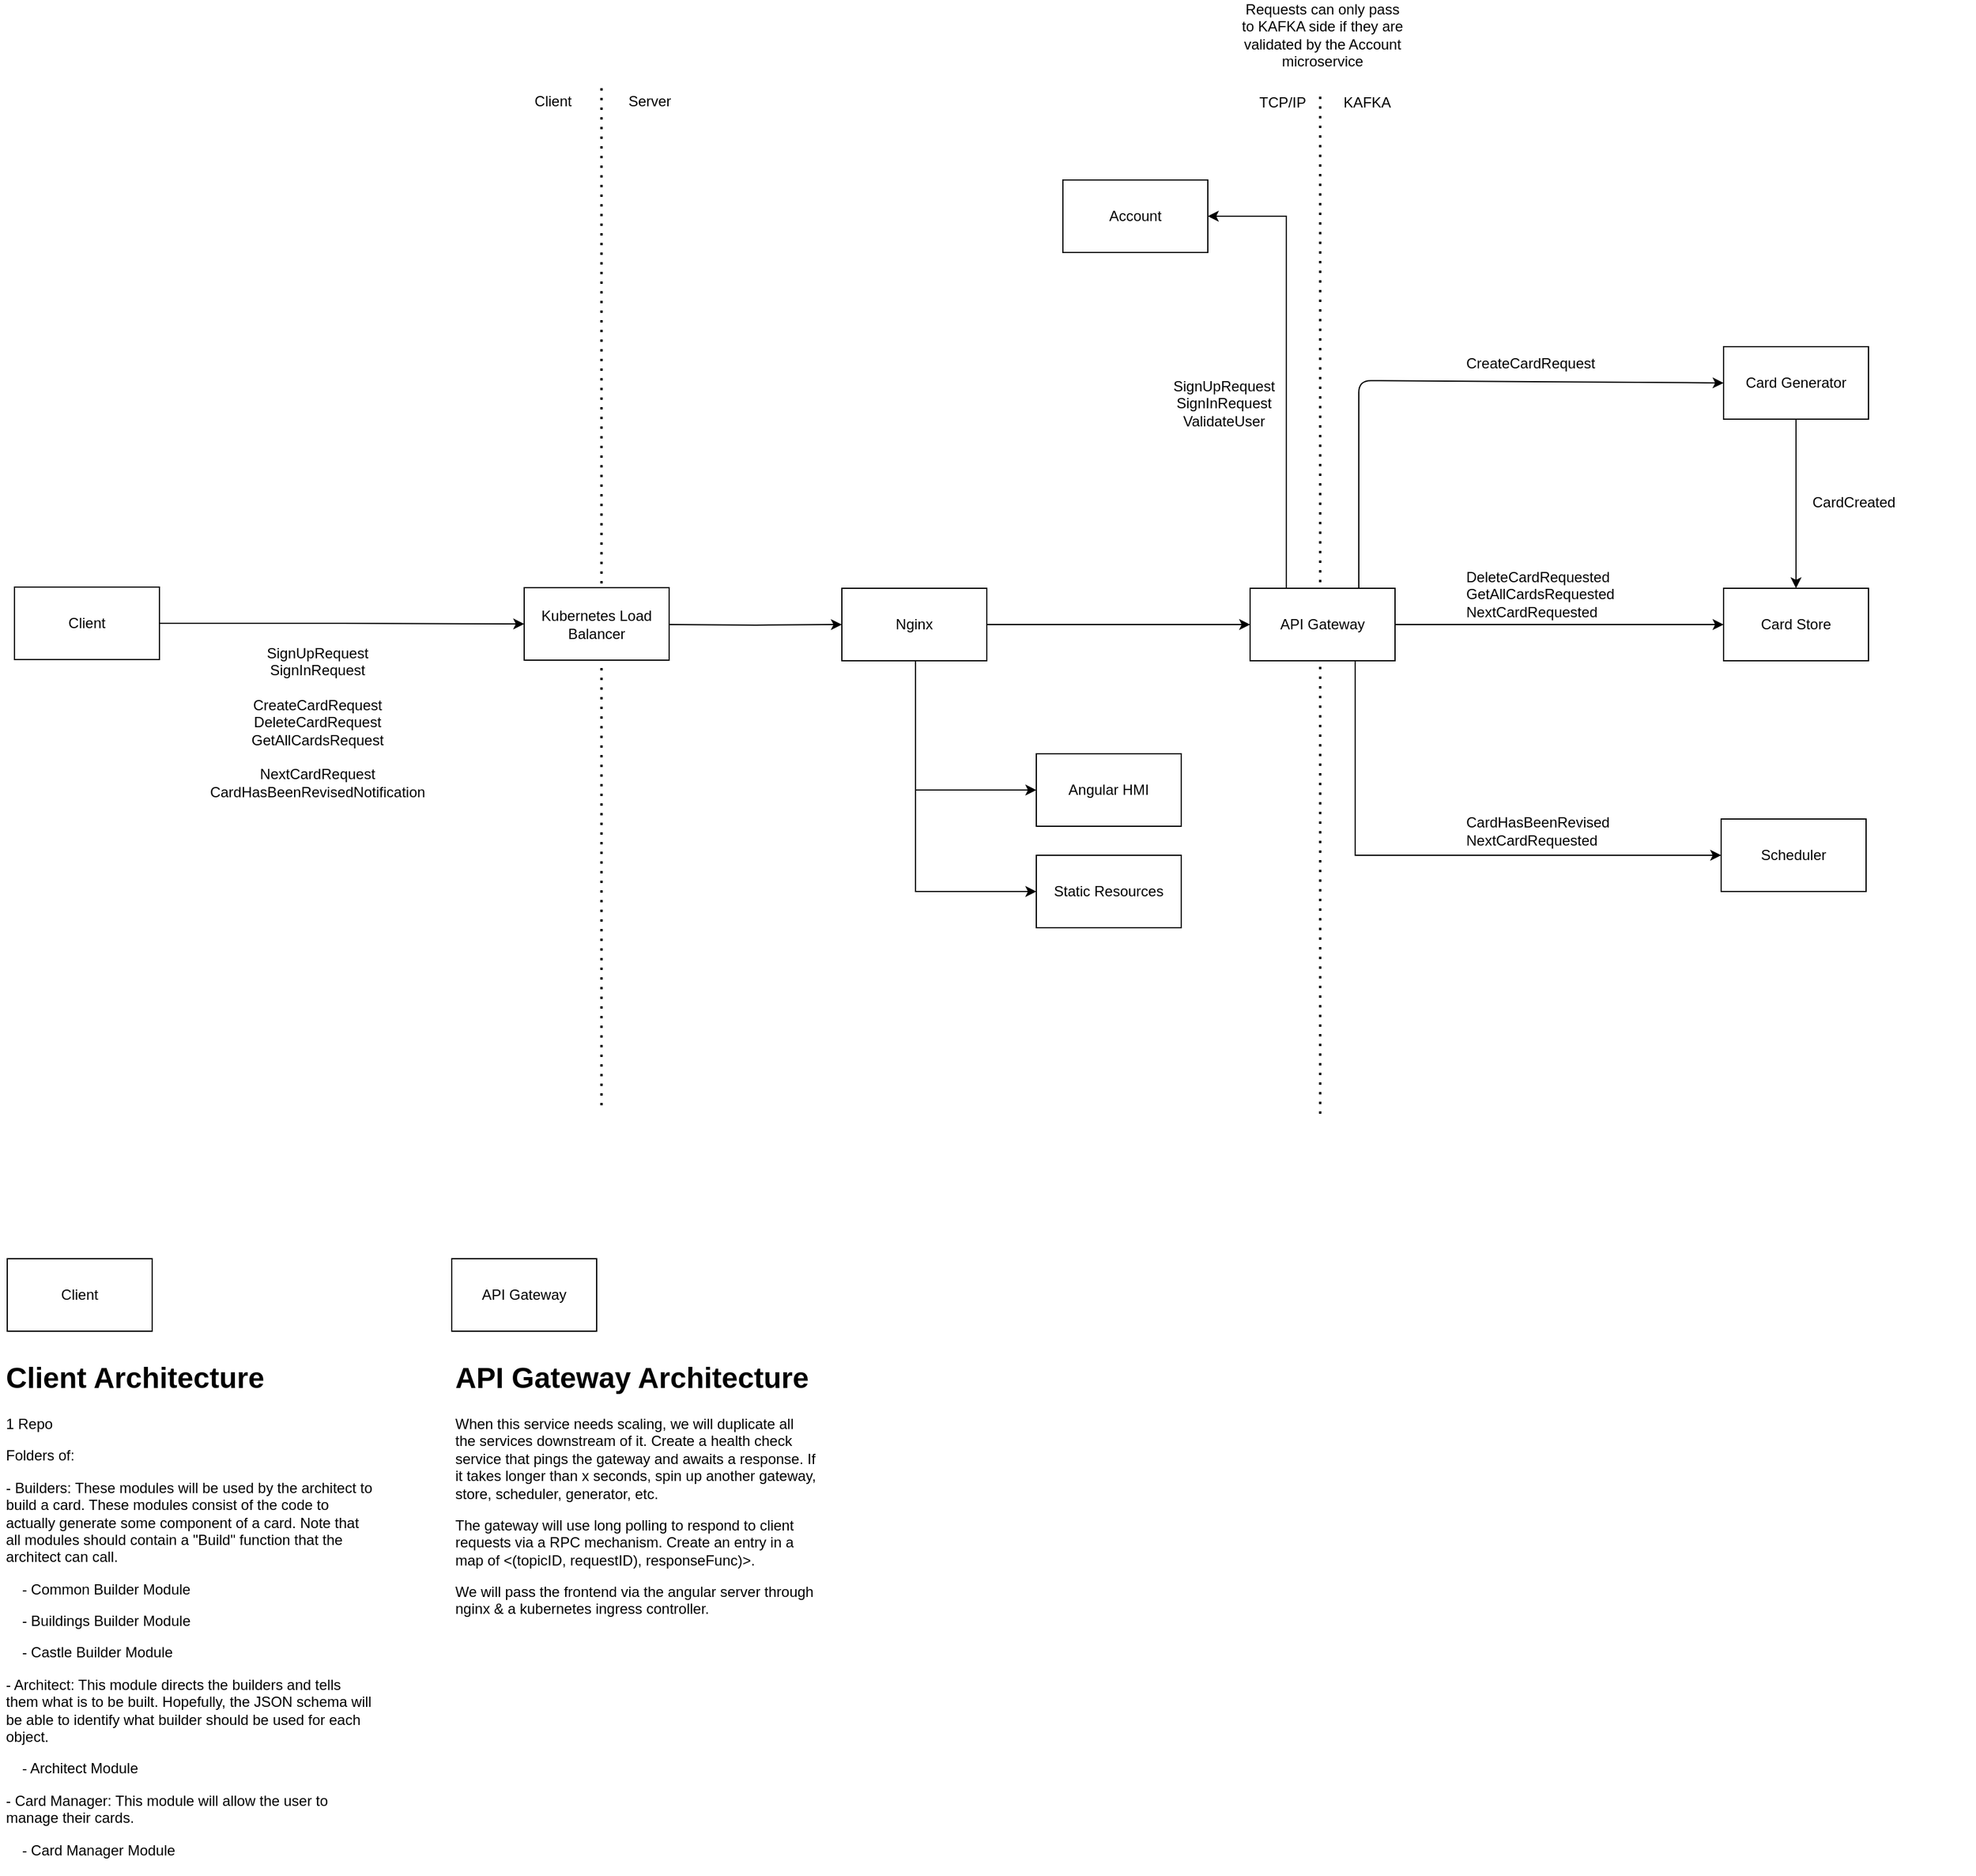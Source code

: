 <mxfile version="14.1.2" type="device"><diagram id="XLLuaICjYhyjizNuEDL0" name="Page-1"><mxGraphModel dx="3226" dy="1772" grid="0" gridSize="10" guides="1" tooltips="1" connect="1" arrows="1" fold="1" page="0" pageScale="1" pageWidth="850" pageHeight="1100" math="0" shadow="0"><root><mxCell id="0"/><mxCell id="1" parent="0"/><mxCell id="5ZzuoLVg_MHeNnizb69J-1" value="Client" style="rounded=0;whiteSpace=wrap;html=1;" parent="1" vertex="1"><mxGeometry x="-544" y="1005" width="120" height="60" as="geometry"/></mxCell><mxCell id="5ZzuoLVg_MHeNnizb69J-2" value="&lt;h1&gt;Client Architecture&lt;/h1&gt;&lt;p&gt;1 Repo&lt;/p&gt;&lt;p&gt;Folders of:&lt;/p&gt;&lt;p&gt;- Builders: These modules will be used by the architect to build a card. These modules consist of the code to actually generate some component of a card. Note that all modules should contain a &quot;Build&quot; function that the architect can call.&lt;/p&gt;&lt;p&gt;&amp;nbsp; &amp;nbsp; - Common Builder Module&lt;/p&gt;&lt;p&gt;&amp;nbsp; &amp;nbsp; - Buildings Builder Module&lt;/p&gt;&lt;p&gt;&amp;nbsp; &amp;nbsp; - Castle Builder Module&lt;/p&gt;&lt;p&gt;- Architect: This module directs the builders and tells them what is to be built. Hopefully, the JSON schema will be able to identify what builder should be used for each object.&lt;/p&gt;&lt;p&gt;&amp;nbsp; &amp;nbsp; - Architect Module&lt;/p&gt;&lt;p&gt;&lt;span style=&quot;color: rgb(0 , 0 , 0)&quot;&gt;- Card Manager: This module will allow the user to manage their cards.&amp;nbsp;&lt;/span&gt;&lt;/p&gt;&lt;p&gt;&amp;nbsp; &amp;nbsp; - Card Manager Module&lt;/p&gt;" style="text;html=1;strokeColor=none;fillColor=none;spacing=5;spacingTop=-20;whiteSpace=wrap;overflow=hidden;rounded=0;" parent="1" vertex="1"><mxGeometry x="-550" y="1084" width="314" height="431" as="geometry"/></mxCell><mxCell id="5ZzuoLVg_MHeNnizb69J-3" value="API Gateway" style="rounded=0;whiteSpace=wrap;html=1;" parent="1" vertex="1"><mxGeometry x="-176" y="1005" width="120" height="60" as="geometry"/></mxCell><mxCell id="5ZzuoLVg_MHeNnizb69J-4" value="&lt;h1&gt;API Gateway Architecture&lt;/h1&gt;&lt;p&gt;&lt;span style=&quot;color: rgb(0 , 0 , 0)&quot;&gt;When this service needs scaling, we will duplicate all the services downstream of it.&amp;nbsp;&lt;/span&gt;&lt;span style=&quot;color: rgb(0 , 0 , 0)&quot;&gt;Create a health check service that pings the gateway and awaits a response. If it takes longer than x seconds, spin up another gateway, store, scheduler, generator, etc.&lt;/span&gt;&lt;br&gt;&lt;/p&gt;&lt;p&gt;The gateway will use long polling to respond to client requests via a RPC mechanism. Create an entry in a map of &amp;lt;(topicID, requestID), responseFunc)&amp;gt;.&lt;/p&gt;&lt;p&gt;We will pass the frontend via the angular server through nginx &amp;amp; a kubernetes ingress controller.&amp;nbsp;&lt;/p&gt;&lt;p&gt;&lt;br&gt;&lt;/p&gt;&lt;p&gt;&lt;br&gt;&lt;/p&gt;" style="text;html=1;strokeColor=none;fillColor=none;spacing=5;spacingTop=-20;whiteSpace=wrap;overflow=hidden;rounded=0;" parent="1" vertex="1"><mxGeometry x="-178" y="1084" width="308" height="431" as="geometry"/></mxCell><mxCell id="MihFkGuUy4kdZvXcN0TZ-40" value="" style="endArrow=none;dashed=1;html=1;dashPattern=1 3;strokeWidth=2;" edge="1" parent="1"><mxGeometry width="50" height="50" relative="1" as="geometry"><mxPoint x="543" y="885" as="sourcePoint"/><mxPoint x="543" y="37" as="targetPoint"/></mxGeometry></mxCell><mxCell id="MihFkGuUy4kdZvXcN0TZ-41" value="" style="endArrow=none;dashed=1;html=1;dashPattern=1 3;strokeWidth=2;" edge="1" parent="1"><mxGeometry width="50" height="50" relative="1" as="geometry"><mxPoint x="-52" y="878" as="sourcePoint"/><mxPoint x="-52" y="30" as="targetPoint"/></mxGeometry></mxCell><mxCell id="MihFkGuUy4kdZvXcN0TZ-42" value="Client" style="rounded=0;whiteSpace=wrap;html=1;" vertex="1" parent="1"><mxGeometry x="-538" y="449" width="120" height="60" as="geometry"/></mxCell><mxCell id="MihFkGuUy4kdZvXcN0TZ-43" value="" style="edgeStyle=orthogonalEdgeStyle;rounded=0;orthogonalLoop=1;jettySize=auto;html=1;" edge="1" parent="1" source="MihFkGuUy4kdZvXcN0TZ-45" target="MihFkGuUy4kdZvXcN0TZ-49"><mxGeometry relative="1" as="geometry"><Array as="points"><mxPoint x="572" y="671"/></Array></mxGeometry></mxCell><mxCell id="MihFkGuUy4kdZvXcN0TZ-44" value="" style="edgeStyle=orthogonalEdgeStyle;rounded=0;orthogonalLoop=1;jettySize=auto;html=1;" edge="1" parent="1" source="MihFkGuUy4kdZvXcN0TZ-45" target="MihFkGuUy4kdZvXcN0TZ-50"><mxGeometry relative="1" as="geometry"/></mxCell><mxCell id="MihFkGuUy4kdZvXcN0TZ-45" value="API Gateway" style="rounded=0;whiteSpace=wrap;html=1;" vertex="1" parent="1"><mxGeometry x="485" y="450" width="120" height="60" as="geometry"/></mxCell><mxCell id="MihFkGuUy4kdZvXcN0TZ-46" value="SignUpRequest&lt;br&gt;SignInRequest&lt;br&gt;&lt;br&gt;CreateCardRequest&lt;br&gt;DeleteCardRequest&lt;br&gt;GetAllCardsRequest&lt;br&gt;&lt;br&gt;NextCardRequest&lt;br&gt;CardHasBeenRevisedNotification" style="text;html=1;strokeColor=none;fillColor=none;align=center;verticalAlign=middle;whiteSpace=wrap;rounded=0;" vertex="1" parent="1"><mxGeometry x="-387" y="481" width="200" height="160" as="geometry"/></mxCell><mxCell id="MihFkGuUy4kdZvXcN0TZ-47" value="Account" style="rounded=0;whiteSpace=wrap;html=1;" vertex="1" parent="1"><mxGeometry x="330" y="112" width="120" height="60" as="geometry"/></mxCell><mxCell id="MihFkGuUy4kdZvXcN0TZ-48" value="SignUpRequest&lt;br&gt;SignInRequest&lt;br&gt;ValidateUser" style="text;html=1;strokeColor=none;fillColor=none;align=center;verticalAlign=middle;whiteSpace=wrap;rounded=0;" vertex="1" parent="1"><mxGeometry x="419" y="255.5" width="89" height="83" as="geometry"/></mxCell><mxCell id="MihFkGuUy4kdZvXcN0TZ-49" value="Scheduler" style="rounded=0;whiteSpace=wrap;html=1;" vertex="1" parent="1"><mxGeometry x="875" y="641" width="120" height="60" as="geometry"/></mxCell><mxCell id="MihFkGuUy4kdZvXcN0TZ-50" value="Card Store" style="rounded=0;whiteSpace=wrap;html=1;" vertex="1" parent="1"><mxGeometry x="877" y="450" width="120" height="60" as="geometry"/></mxCell><mxCell id="MihFkGuUy4kdZvXcN0TZ-51" value="DeleteCardRequested&lt;br&gt;GetAllCardsRequested&lt;br&gt;NextCardRequested" style="text;html=1;strokeColor=none;fillColor=none;align=left;verticalAlign=middle;whiteSpace=wrap;rounded=0;" vertex="1" parent="1"><mxGeometry x="662" y="431" width="126" height="47" as="geometry"/></mxCell><mxCell id="MihFkGuUy4kdZvXcN0TZ-52" value="Card Generator" style="rounded=0;whiteSpace=wrap;html=1;" vertex="1" parent="1"><mxGeometry x="877" y="250" width="120" height="60" as="geometry"/></mxCell><mxCell id="MihFkGuUy4kdZvXcN0TZ-53" value="" style="endArrow=classic;html=1;entryX=0;entryY=0.5;entryDx=0;entryDy=0;exitX=0.75;exitY=0;exitDx=0;exitDy=0;" edge="1" parent="1" source="MihFkGuUy4kdZvXcN0TZ-45" target="MihFkGuUy4kdZvXcN0TZ-52"><mxGeometry width="50" height="50" relative="1" as="geometry"><mxPoint x="675" y="527" as="sourcePoint"/><mxPoint x="725" y="477" as="targetPoint"/><Array as="points"><mxPoint x="575" y="278"/></Array></mxGeometry></mxCell><mxCell id="MihFkGuUy4kdZvXcN0TZ-54" value="CreateCardRequest" style="text;html=1;strokeColor=none;fillColor=none;align=left;verticalAlign=middle;whiteSpace=wrap;rounded=0;rotation=0;" vertex="1" parent="1"><mxGeometry x="662" y="250" width="200" height="27" as="geometry"/></mxCell><mxCell id="MihFkGuUy4kdZvXcN0TZ-55" value="" style="endArrow=classic;html=1;entryX=0.5;entryY=0;entryDx=0;entryDy=0;exitX=0.5;exitY=1;exitDx=0;exitDy=0;" edge="1" parent="1" source="MihFkGuUy4kdZvXcN0TZ-52" target="MihFkGuUy4kdZvXcN0TZ-50"><mxGeometry width="50" height="50" relative="1" as="geometry"><mxPoint x="675" y="527" as="sourcePoint"/><mxPoint x="725" y="477" as="targetPoint"/></mxGeometry></mxCell><mxCell id="MihFkGuUy4kdZvXcN0TZ-56" value="Client" style="text;html=1;strokeColor=none;fillColor=none;align=center;verticalAlign=middle;whiteSpace=wrap;rounded=0;" vertex="1" parent="1"><mxGeometry x="-112" y="37" width="40" height="20" as="geometry"/></mxCell><mxCell id="MihFkGuUy4kdZvXcN0TZ-57" value="Requests can only pass to KAFKA side if they are validated by the Account microservice" style="text;html=1;strokeColor=none;fillColor=none;align=center;verticalAlign=middle;whiteSpace=wrap;rounded=0;" vertex="1" parent="1"><mxGeometry x="475" y="-18" width="140" height="20" as="geometry"/></mxCell><mxCell id="MihFkGuUy4kdZvXcN0TZ-58" value="CardCreated" style="text;html=1;strokeColor=none;fillColor=none;align=center;verticalAlign=middle;whiteSpace=wrap;rounded=0;rotation=0;" vertex="1" parent="1"><mxGeometry x="885" y="341" width="200" height="75" as="geometry"/></mxCell><mxCell id="MihFkGuUy4kdZvXcN0TZ-59" value="CardHasBeenRevised&lt;br&gt;NextCardRequested" style="text;html=1;strokeColor=none;fillColor=none;align=left;verticalAlign=middle;whiteSpace=wrap;rounded=0;labelPosition=center;verticalLabelPosition=middle;" vertex="1" parent="1"><mxGeometry x="662" y="620" width="148" height="62" as="geometry"/></mxCell><mxCell id="MihFkGuUy4kdZvXcN0TZ-60" value="Kubernetes Load Balancer" style="rounded=0;whiteSpace=wrap;html=1;" vertex="1" parent="1"><mxGeometry x="-116" y="449.5" width="120" height="60" as="geometry"/></mxCell><mxCell id="MihFkGuUy4kdZvXcN0TZ-61" value="" style="edgeStyle=orthogonalEdgeStyle;rounded=0;orthogonalLoop=1;jettySize=auto;html=1;" edge="1" parent="1" source="MihFkGuUy4kdZvXcN0TZ-62" target="MihFkGuUy4kdZvXcN0TZ-63"><mxGeometry relative="1" as="geometry"><Array as="points"><mxPoint x="208" y="617"/></Array></mxGeometry></mxCell><mxCell id="MihFkGuUy4kdZvXcN0TZ-62" value="Nginx" style="rounded=0;whiteSpace=wrap;html=1;" vertex="1" parent="1"><mxGeometry x="147" y="450" width="120" height="60" as="geometry"/></mxCell><mxCell id="MihFkGuUy4kdZvXcN0TZ-63" value="Angular HMI" style="rounded=0;whiteSpace=wrap;html=1;" vertex="1" parent="1"><mxGeometry x="308" y="587" width="120" height="60" as="geometry"/></mxCell><mxCell id="MihFkGuUy4kdZvXcN0TZ-64" value="Static Resources" style="rounded=0;whiteSpace=wrap;html=1;" vertex="1" parent="1"><mxGeometry x="308" y="671" width="120" height="60" as="geometry"/></mxCell><mxCell id="MihFkGuUy4kdZvXcN0TZ-65" value="" style="edgeStyle=orthogonalEdgeStyle;rounded=0;orthogonalLoop=1;jettySize=auto;html=1;entryX=0;entryY=0.5;entryDx=0;entryDy=0;" edge="1" parent="1" target="MihFkGuUy4kdZvXcN0TZ-64"><mxGeometry relative="1" as="geometry"><mxPoint x="208" y="513" as="sourcePoint"/><mxPoint x="554" y="782" as="targetPoint"/><Array as="points"><mxPoint x="208" y="701"/></Array></mxGeometry></mxCell><mxCell id="MihFkGuUy4kdZvXcN0TZ-66" value="Server" style="text;html=1;strokeColor=none;fillColor=none;align=center;verticalAlign=middle;whiteSpace=wrap;rounded=0;" vertex="1" parent="1"><mxGeometry x="-32" y="37" width="40" height="20" as="geometry"/></mxCell><mxCell id="MihFkGuUy4kdZvXcN0TZ-67" value="" style="edgeStyle=orthogonalEdgeStyle;rounded=0;orthogonalLoop=1;jettySize=auto;html=1;entryX=0;entryY=0.5;entryDx=0;entryDy=0;exitX=1;exitY=0.5;exitDx=0;exitDy=0;" edge="1" parent="1" source="MihFkGuUy4kdZvXcN0TZ-62" target="MihFkGuUy4kdZvXcN0TZ-45"><mxGeometry relative="1" as="geometry"><mxPoint x="-408" y="489" as="sourcePoint"/><mxPoint x="158" y="489" as="targetPoint"/></mxGeometry></mxCell><mxCell id="MihFkGuUy4kdZvXcN0TZ-68" value="" style="edgeStyle=orthogonalEdgeStyle;rounded=0;orthogonalLoop=1;jettySize=auto;html=1;entryX=0;entryY=0.5;entryDx=0;entryDy=0;" edge="1" parent="1" target="MihFkGuUy4kdZvXcN0TZ-62"><mxGeometry relative="1" as="geometry"><mxPoint x="4" y="480" as="sourcePoint"/><mxPoint x="276" y="480" as="targetPoint"/></mxGeometry></mxCell><mxCell id="MihFkGuUy4kdZvXcN0TZ-69" value="" style="edgeStyle=orthogonalEdgeStyle;rounded=0;orthogonalLoop=1;jettySize=auto;html=1;entryX=0;entryY=0.5;entryDx=0;entryDy=0;exitX=1;exitY=0.5;exitDx=0;exitDy=0;" edge="1" parent="1" source="MihFkGuUy4kdZvXcN0TZ-42" target="MihFkGuUy4kdZvXcN0TZ-60"><mxGeometry relative="1" as="geometry"><mxPoint x="14" y="490" as="sourcePoint"/><mxPoint x="157" y="490" as="targetPoint"/></mxGeometry></mxCell><mxCell id="MihFkGuUy4kdZvXcN0TZ-70" value="" style="edgeStyle=orthogonalEdgeStyle;rounded=0;orthogonalLoop=1;jettySize=auto;html=1;entryX=1;entryY=0.5;entryDx=0;entryDy=0;exitX=0.25;exitY=0;exitDx=0;exitDy=0;" edge="1" parent="1" source="MihFkGuUy4kdZvXcN0TZ-45" target="MihFkGuUy4kdZvXcN0TZ-47"><mxGeometry relative="1" as="geometry"><mxPoint x="506" y="436" as="sourcePoint"/><mxPoint x="495" y="490" as="targetPoint"/></mxGeometry></mxCell><mxCell id="MihFkGuUy4kdZvXcN0TZ-71" value="TCP/IP" style="text;html=1;strokeColor=none;fillColor=none;align=center;verticalAlign=middle;whiteSpace=wrap;rounded=0;" vertex="1" parent="1"><mxGeometry x="492" y="38" width="40" height="20" as="geometry"/></mxCell><mxCell id="MihFkGuUy4kdZvXcN0TZ-72" value="KAFKA" style="text;html=1;strokeColor=none;fillColor=none;align=center;verticalAlign=middle;whiteSpace=wrap;rounded=0;" vertex="1" parent="1"><mxGeometry x="562" y="38" width="40" height="20" as="geometry"/></mxCell></root></mxGraphModel></diagram></mxfile>